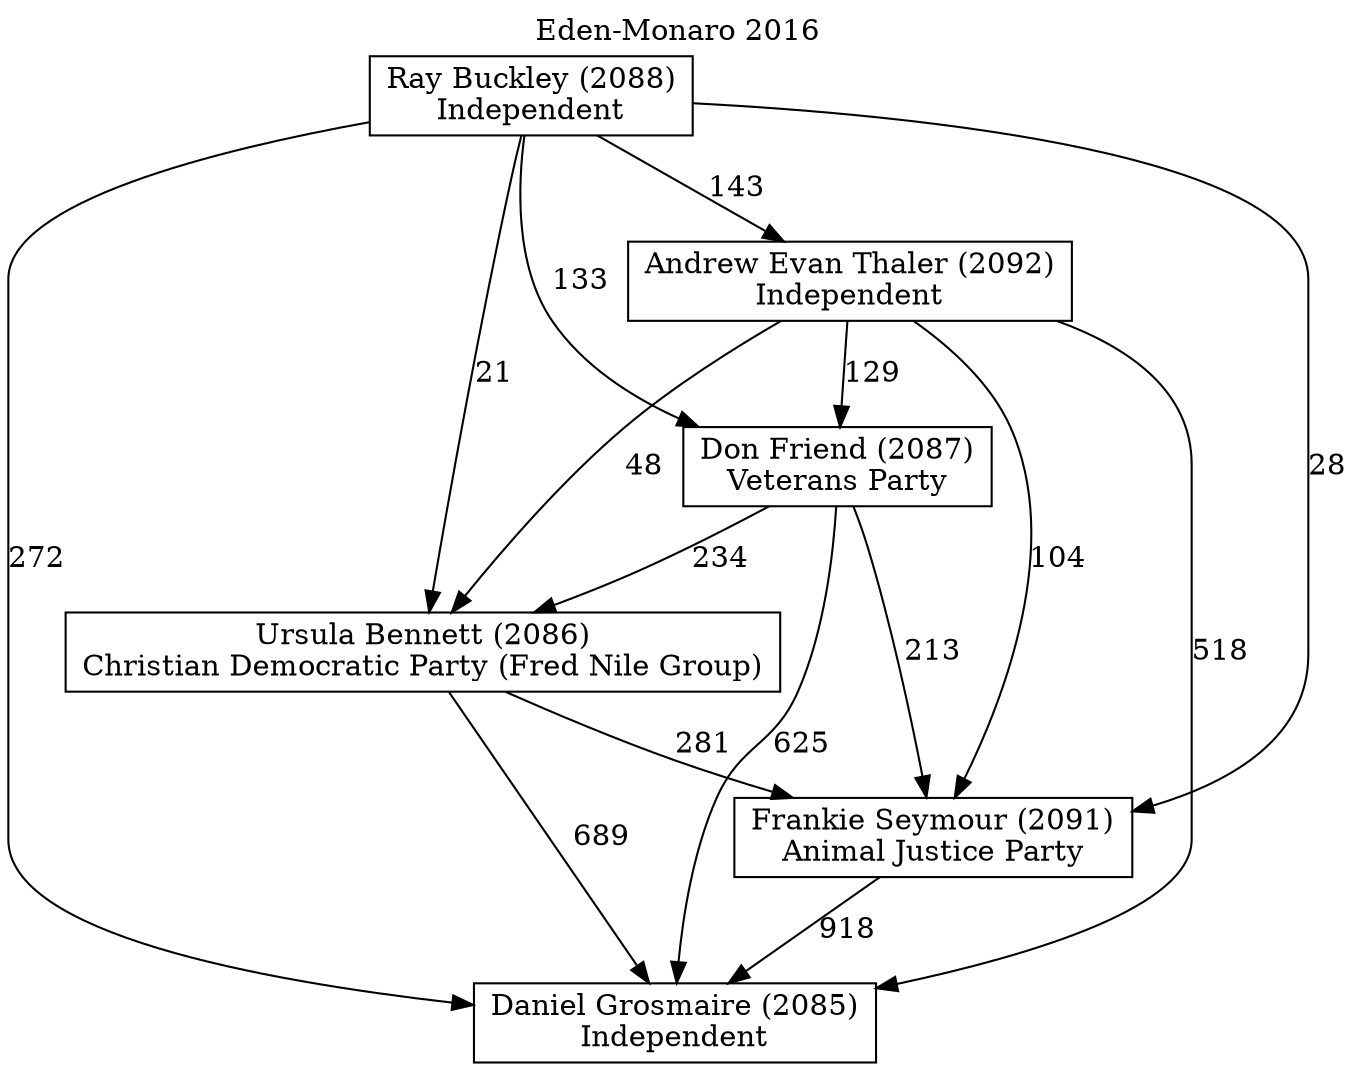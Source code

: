 // House preference flow
digraph "Daniel Grosmaire (2085)_Eden-Monaro_2016" {
	graph [label="Eden-Monaro 2016" labelloc=t mclimit=10]
	node [shape=box]
	"Daniel Grosmaire (2085)" [label="Daniel Grosmaire (2085)
Independent"]
	"Frankie Seymour (2091)" [label="Frankie Seymour (2091)
Animal Justice Party"]
	"Ursula Bennett (2086)" [label="Ursula Bennett (2086)
Christian Democratic Party (Fred Nile Group)"]
	"Don Friend (2087)" [label="Don Friend (2087)
Veterans Party"]
	"Andrew Evan Thaler (2092)" [label="Andrew Evan Thaler (2092)
Independent"]
	"Ray Buckley (2088)" [label="Ray Buckley (2088)
Independent"]
	"Frankie Seymour (2091)" -> "Daniel Grosmaire (2085)" [label=918]
	"Ursula Bennett (2086)" -> "Frankie Seymour (2091)" [label=281]
	"Don Friend (2087)" -> "Ursula Bennett (2086)" [label=234]
	"Andrew Evan Thaler (2092)" -> "Don Friend (2087)" [label=129]
	"Ray Buckley (2088)" -> "Andrew Evan Thaler (2092)" [label=143]
	"Ursula Bennett (2086)" -> "Daniel Grosmaire (2085)" [label=689]
	"Don Friend (2087)" -> "Daniel Grosmaire (2085)" [label=625]
	"Andrew Evan Thaler (2092)" -> "Daniel Grosmaire (2085)" [label=518]
	"Ray Buckley (2088)" -> "Daniel Grosmaire (2085)" [label=272]
	"Ray Buckley (2088)" -> "Don Friend (2087)" [label=133]
	"Andrew Evan Thaler (2092)" -> "Ursula Bennett (2086)" [label=48]
	"Ray Buckley (2088)" -> "Ursula Bennett (2086)" [label=21]
	"Don Friend (2087)" -> "Frankie Seymour (2091)" [label=213]
	"Andrew Evan Thaler (2092)" -> "Frankie Seymour (2091)" [label=104]
	"Ray Buckley (2088)" -> "Frankie Seymour (2091)" [label=28]
}
